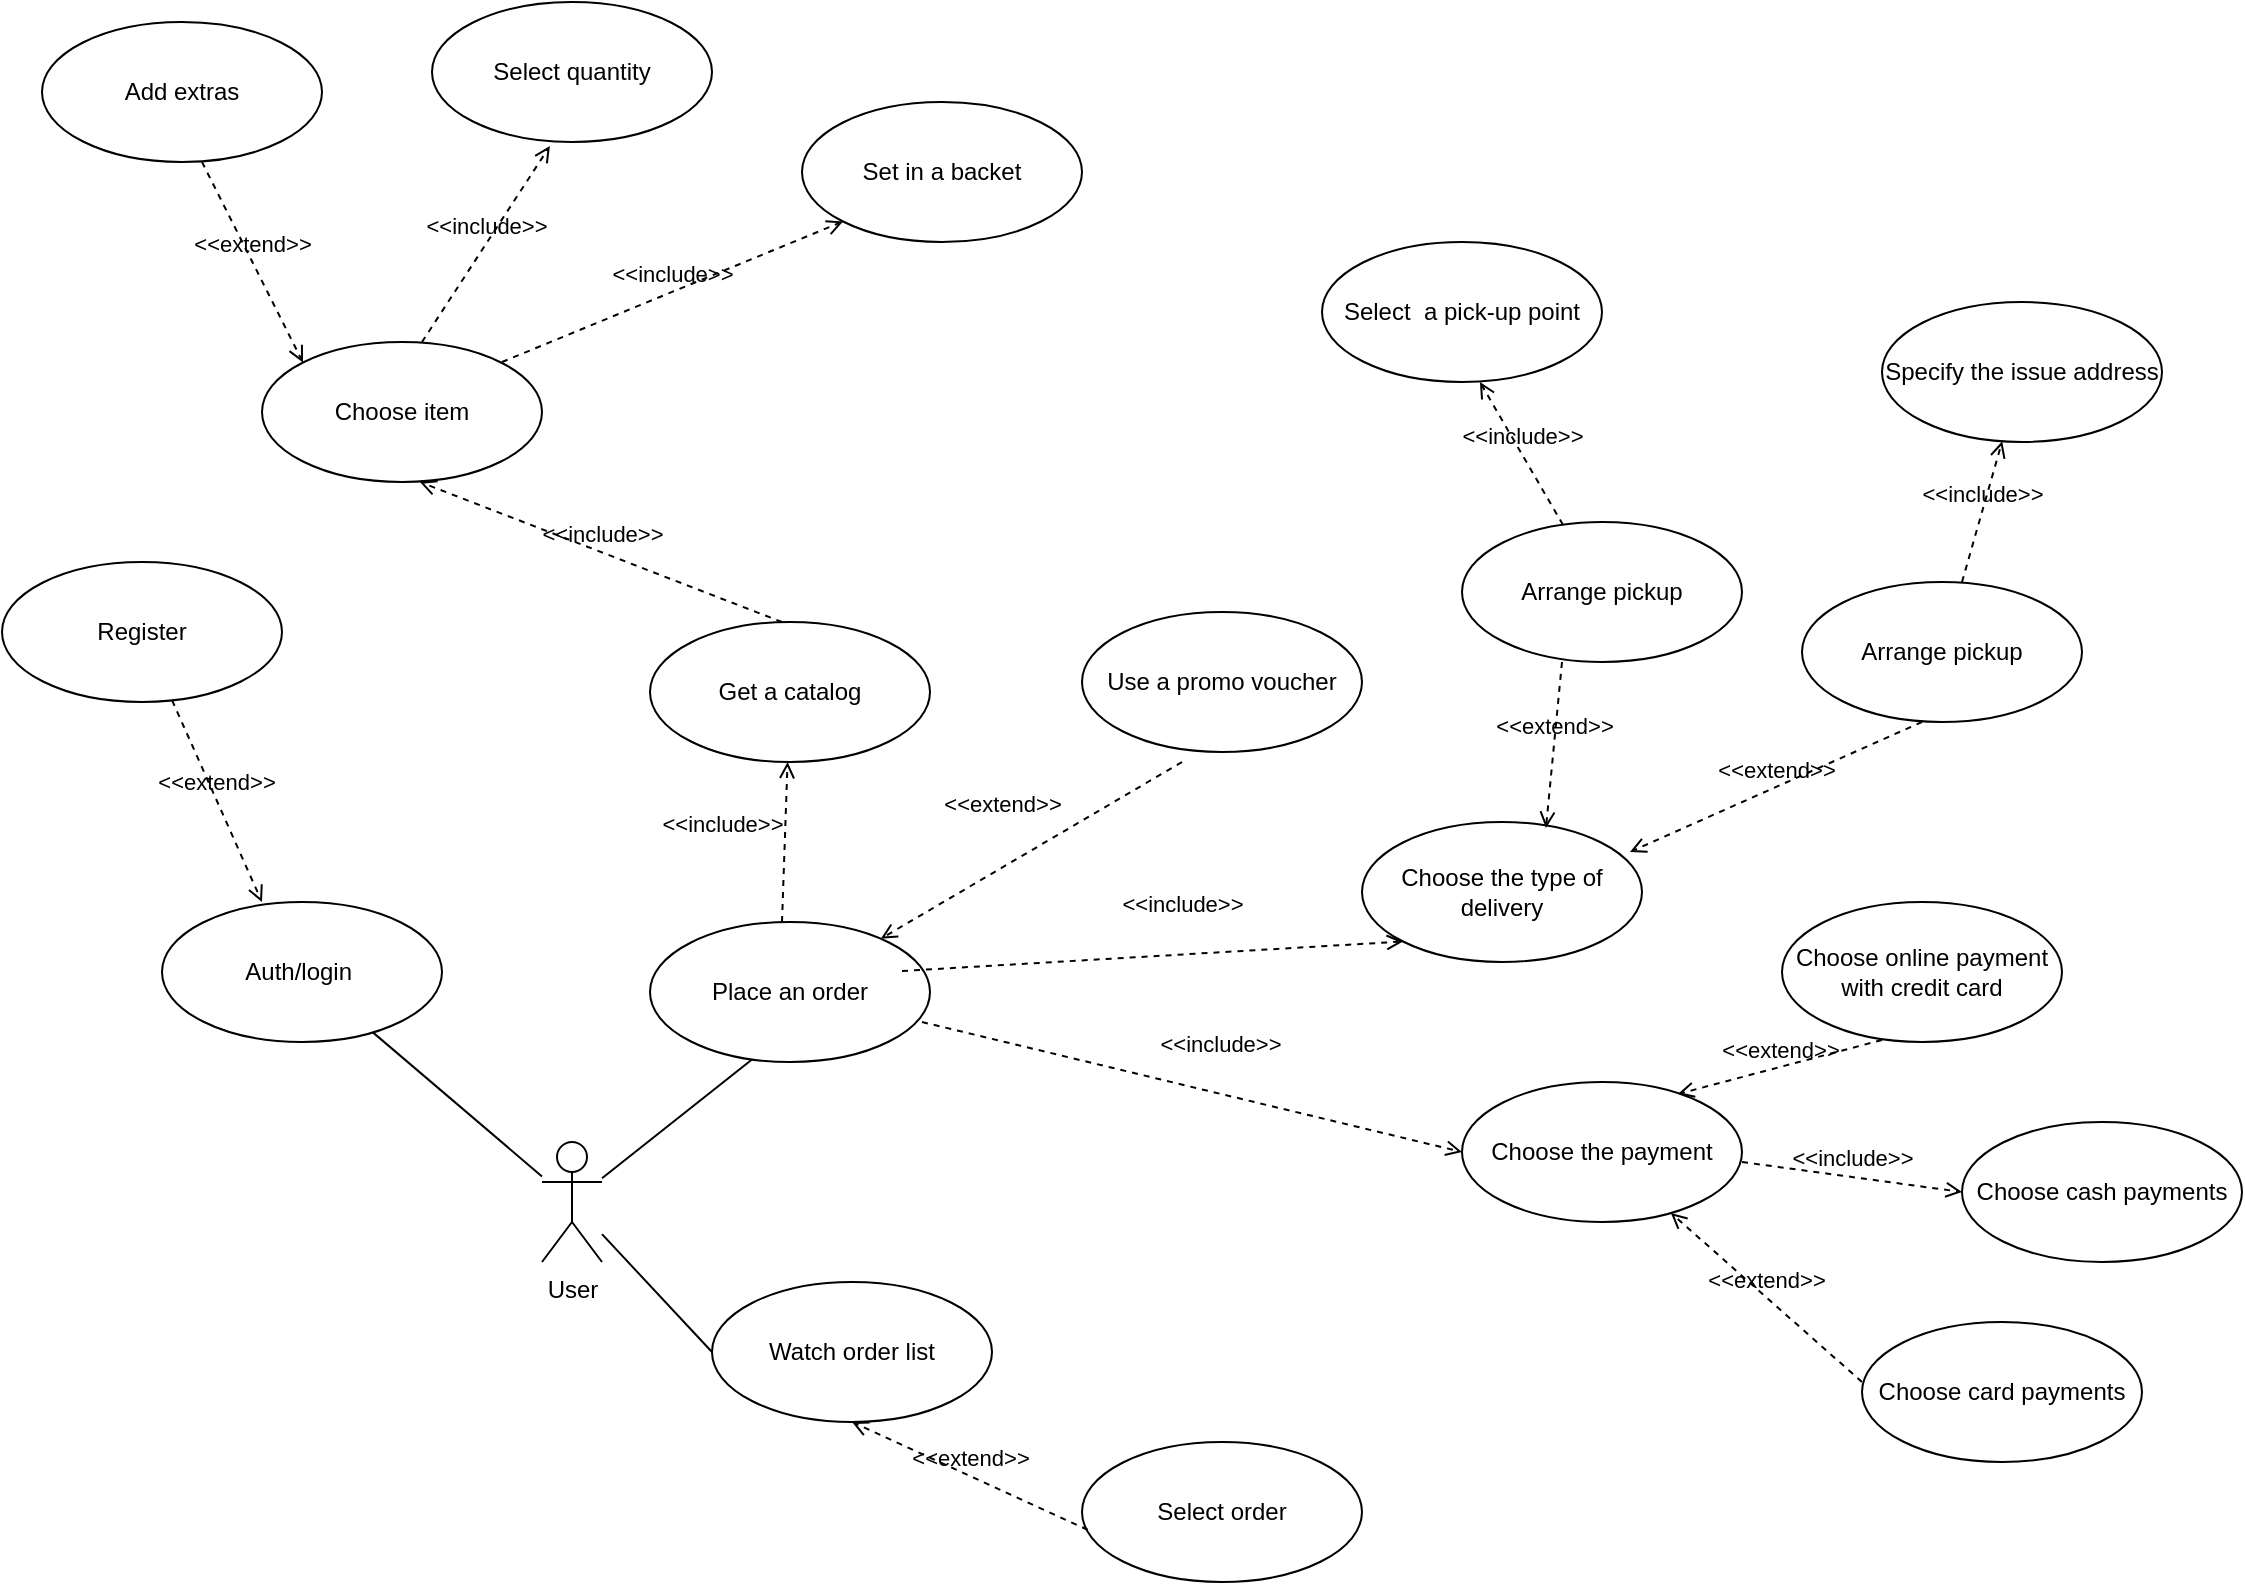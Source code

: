<mxfile version="19.0.3" type="device"><diagram id="agzxojyKLHnge83Y42EF" name="Страница 1"><mxGraphModel dx="2426" dy="1432" grid="1" gridSize="10" guides="1" tooltips="1" connect="1" arrows="1" fold="1" page="1" pageScale="1" pageWidth="827" pageHeight="1169" math="0" shadow="0"><root><mxCell id="0"/><mxCell id="1" parent="0"/><mxCell id="W9Btjtr9k84sfsLpuHEh-1" style="rounded=0;orthogonalLoop=1;jettySize=auto;html=1;endArrow=none;endFill=0;" edge="1" parent="1" source="NT0B0Kvc26Z53EJBl_NT-14" target="NT0B0Kvc26Z53EJBl_NT-16"><mxGeometry relative="1" as="geometry"/></mxCell><mxCell id="W9Btjtr9k84sfsLpuHEh-3" style="edgeStyle=none;rounded=0;orthogonalLoop=1;jettySize=auto;html=1;entryX=0.371;entryY=0.971;entryDx=0;entryDy=0;entryPerimeter=0;endArrow=none;endFill=0;" edge="1" parent="1" source="NT0B0Kvc26Z53EJBl_NT-14" target="W9Btjtr9k84sfsLpuHEh-2"><mxGeometry relative="1" as="geometry"/></mxCell><mxCell id="W9Btjtr9k84sfsLpuHEh-41" style="edgeStyle=none;rounded=0;orthogonalLoop=1;jettySize=auto;html=1;entryX=0;entryY=0.5;entryDx=0;entryDy=0;endArrow=none;endFill=0;" edge="1" parent="1" source="NT0B0Kvc26Z53EJBl_NT-14" target="W9Btjtr9k84sfsLpuHEh-40"><mxGeometry relative="1" as="geometry"/></mxCell><mxCell id="NT0B0Kvc26Z53EJBl_NT-14" value="User" style="shape=umlActor;verticalLabelPosition=bottom;verticalAlign=top;html=1;" parent="1" vertex="1"><mxGeometry x="290" y="780" width="30" height="60" as="geometry"/></mxCell><mxCell id="NT0B0Kvc26Z53EJBl_NT-16" value="Auth/login&amp;nbsp;" style="ellipse;whiteSpace=wrap;html=1;" parent="1" vertex="1"><mxGeometry x="100" y="660" width="140" height="70" as="geometry"/></mxCell><mxCell id="NT0B0Kvc26Z53EJBl_NT-18" value="Register" style="ellipse;whiteSpace=wrap;html=1;" parent="1" vertex="1"><mxGeometry x="20" y="490" width="140" height="70" as="geometry"/></mxCell><mxCell id="W9Btjtr9k84sfsLpuHEh-2" value="Place an order" style="ellipse;whiteSpace=wrap;html=1;" vertex="1" parent="1"><mxGeometry x="344" y="670" width="140" height="70" as="geometry"/></mxCell><mxCell id="W9Btjtr9k84sfsLpuHEh-4" value="Get a catalog" style="ellipse;whiteSpace=wrap;html=1;" vertex="1" parent="1"><mxGeometry x="344" y="520" width="140" height="70" as="geometry"/></mxCell><mxCell id="W9Btjtr9k84sfsLpuHEh-5" value="&amp;lt;&amp;lt;include&amp;gt;&amp;gt;" style="html=1;verticalAlign=bottom;labelBackgroundColor=none;endArrow=open;endFill=0;dashed=1;rounded=0;" edge="1" parent="1" target="W9Btjtr9k84sfsLpuHEh-4"><mxGeometry x="-0.027" y="31" width="160" relative="1" as="geometry"><mxPoint x="410" y="670" as="sourcePoint"/><mxPoint x="570" y="670" as="targetPoint"/><mxPoint as="offset"/></mxGeometry></mxCell><mxCell id="W9Btjtr9k84sfsLpuHEh-6" value="&amp;lt;&amp;lt;extend&amp;gt;&amp;gt;" style="html=1;verticalAlign=bottom;labelBackgroundColor=none;endArrow=open;endFill=0;dashed=1;rounded=0;entryX=0.357;entryY=0;entryDx=0;entryDy=0;entryPerimeter=0;" edge="1" parent="1" source="NT0B0Kvc26Z53EJBl_NT-18" target="NT0B0Kvc26Z53EJBl_NT-16"><mxGeometry width="160" relative="1" as="geometry"><mxPoint x="110" y="600" as="sourcePoint"/><mxPoint x="270" y="600" as="targetPoint"/></mxGeometry></mxCell><mxCell id="W9Btjtr9k84sfsLpuHEh-7" value="Choose item" style="ellipse;whiteSpace=wrap;html=1;" vertex="1" parent="1"><mxGeometry x="150" y="380" width="140" height="70" as="geometry"/></mxCell><mxCell id="W9Btjtr9k84sfsLpuHEh-8" value="&amp;lt;&amp;lt;include&amp;gt;&amp;gt;" style="html=1;verticalAlign=bottom;labelBackgroundColor=none;endArrow=open;endFill=0;dashed=1;rounded=0;entryX=0.564;entryY=1;entryDx=0;entryDy=0;entryPerimeter=0;" edge="1" parent="1" target="W9Btjtr9k84sfsLpuHEh-7"><mxGeometry width="160" relative="1" as="geometry"><mxPoint x="410" y="520" as="sourcePoint"/><mxPoint x="570" y="520" as="targetPoint"/></mxGeometry></mxCell><mxCell id="W9Btjtr9k84sfsLpuHEh-9" value="Set in a backet" style="ellipse;whiteSpace=wrap;html=1;" vertex="1" parent="1"><mxGeometry x="420" y="260" width="140" height="70" as="geometry"/></mxCell><mxCell id="W9Btjtr9k84sfsLpuHEh-11" value="Use a promo voucher" style="ellipse;whiteSpace=wrap;html=1;" vertex="1" parent="1"><mxGeometry x="560" y="515" width="140" height="70" as="geometry"/></mxCell><mxCell id="W9Btjtr9k84sfsLpuHEh-12" value="&amp;lt;&amp;lt;extend&amp;gt;&amp;gt;" style="html=1;verticalAlign=bottom;labelBackgroundColor=none;endArrow=open;endFill=0;dashed=1;rounded=0;" edge="1" parent="1" target="W9Btjtr9k84sfsLpuHEh-2"><mxGeometry x="0.063" y="-20" width="160" relative="1" as="geometry"><mxPoint x="610" y="590" as="sourcePoint"/><mxPoint x="770" y="590" as="targetPoint"/><mxPoint as="offset"/></mxGeometry></mxCell><mxCell id="W9Btjtr9k84sfsLpuHEh-13" value="Choose the type of delivery" style="ellipse;whiteSpace=wrap;html=1;" vertex="1" parent="1"><mxGeometry x="700" y="620" width="140" height="70" as="geometry"/></mxCell><mxCell id="W9Btjtr9k84sfsLpuHEh-14" value="&amp;lt;&amp;lt;include&amp;gt;&amp;gt;" style="html=1;verticalAlign=bottom;labelBackgroundColor=none;endArrow=open;endFill=0;dashed=1;rounded=0;entryX=0;entryY=1;entryDx=0;entryDy=0;" edge="1" parent="1" target="W9Btjtr9k84sfsLpuHEh-13"><mxGeometry x="0.125" y="16" width="160" relative="1" as="geometry"><mxPoint x="470" y="694.5" as="sourcePoint"/><mxPoint x="630" y="694.5" as="targetPoint"/><mxPoint as="offset"/></mxGeometry></mxCell><mxCell id="W9Btjtr9k84sfsLpuHEh-15" value="Choose the payment" style="ellipse;whiteSpace=wrap;html=1;" vertex="1" parent="1"><mxGeometry x="750" y="750" width="140" height="70" as="geometry"/></mxCell><mxCell id="W9Btjtr9k84sfsLpuHEh-16" value="&amp;lt;&amp;lt;include&amp;gt;&amp;gt;" style="html=1;verticalAlign=bottom;labelBackgroundColor=none;endArrow=open;endFill=0;dashed=1;rounded=0;entryX=0;entryY=0.5;entryDx=0;entryDy=0;" edge="1" parent="1" target="W9Btjtr9k84sfsLpuHEh-15"><mxGeometry x="0.084" y="16" width="160" relative="1" as="geometry"><mxPoint x="480" y="720" as="sourcePoint"/><mxPoint x="640" y="720" as="targetPoint"/><mxPoint x="-1" as="offset"/></mxGeometry></mxCell><mxCell id="W9Btjtr9k84sfsLpuHEh-17" value="Arrange pickup" style="ellipse;whiteSpace=wrap;html=1;" vertex="1" parent="1"><mxGeometry x="750" y="470" width="140" height="70" as="geometry"/></mxCell><mxCell id="W9Btjtr9k84sfsLpuHEh-18" value="&amp;lt;&amp;lt;extend&amp;gt;&amp;gt;" style="html=1;verticalAlign=bottom;labelBackgroundColor=none;endArrow=open;endFill=0;dashed=1;rounded=0;entryX=0.657;entryY=0.043;entryDx=0;entryDy=0;entryPerimeter=0;" edge="1" parent="1" target="W9Btjtr9k84sfsLpuHEh-13"><mxGeometry width="160" relative="1" as="geometry"><mxPoint x="800" y="540" as="sourcePoint"/><mxPoint x="960" y="540" as="targetPoint"/></mxGeometry></mxCell><mxCell id="W9Btjtr9k84sfsLpuHEh-19" value="Arrange pickup" style="ellipse;whiteSpace=wrap;html=1;" vertex="1" parent="1"><mxGeometry x="920" y="500" width="140" height="70" as="geometry"/></mxCell><mxCell id="W9Btjtr9k84sfsLpuHEh-20" value="&amp;lt;&amp;lt;extend&amp;gt;&amp;gt;" style="html=1;verticalAlign=bottom;labelBackgroundColor=none;endArrow=open;endFill=0;dashed=1;rounded=0;entryX=0.957;entryY=0.214;entryDx=0;entryDy=0;entryPerimeter=0;" edge="1" parent="1" target="W9Btjtr9k84sfsLpuHEh-13"><mxGeometry width="160" relative="1" as="geometry"><mxPoint x="980" y="570" as="sourcePoint"/><mxPoint x="1140" y="570" as="targetPoint"/></mxGeometry></mxCell><mxCell id="W9Btjtr9k84sfsLpuHEh-21" value="Select&amp;nbsp; a pick-up point" style="ellipse;whiteSpace=wrap;html=1;" vertex="1" parent="1"><mxGeometry x="680" y="330" width="140" height="70" as="geometry"/></mxCell><mxCell id="W9Btjtr9k84sfsLpuHEh-22" value="&amp;lt;&amp;lt;include&amp;gt;&amp;gt;" style="html=1;verticalAlign=bottom;labelBackgroundColor=none;endArrow=open;endFill=0;dashed=1;rounded=0;entryX=0.564;entryY=1;entryDx=0;entryDy=0;entryPerimeter=0;" edge="1" parent="1" source="W9Btjtr9k84sfsLpuHEh-17" target="W9Btjtr9k84sfsLpuHEh-21"><mxGeometry width="160" relative="1" as="geometry"><mxPoint x="620" y="430" as="sourcePoint"/><mxPoint x="790" y="430" as="targetPoint"/></mxGeometry></mxCell><mxCell id="W9Btjtr9k84sfsLpuHEh-23" value="Specify the issue address" style="ellipse;whiteSpace=wrap;html=1;" vertex="1" parent="1"><mxGeometry x="960" y="360" width="140" height="70" as="geometry"/></mxCell><mxCell id="W9Btjtr9k84sfsLpuHEh-24" value="&amp;lt;&amp;lt;include&amp;gt;&amp;gt;" style="html=1;verticalAlign=bottom;labelBackgroundColor=none;endArrow=open;endFill=0;dashed=1;rounded=0;" edge="1" parent="1" target="W9Btjtr9k84sfsLpuHEh-23"><mxGeometry width="160" relative="1" as="geometry"><mxPoint x="1000" y="500" as="sourcePoint"/><mxPoint x="1160" y="500" as="targetPoint"/></mxGeometry></mxCell><mxCell id="W9Btjtr9k84sfsLpuHEh-25" value="Choose online payment with credit card" style="ellipse;whiteSpace=wrap;html=1;" vertex="1" parent="1"><mxGeometry x="910" y="660" width="140" height="70" as="geometry"/></mxCell><mxCell id="W9Btjtr9k84sfsLpuHEh-26" value="&amp;lt;&amp;lt;extend&amp;gt;&amp;gt;" style="html=1;verticalAlign=bottom;labelBackgroundColor=none;endArrow=open;endFill=0;dashed=1;rounded=0;entryX=0.771;entryY=0.086;entryDx=0;entryDy=0;entryPerimeter=0;" edge="1" parent="1" target="W9Btjtr9k84sfsLpuHEh-15"><mxGeometry width="160" relative="1" as="geometry"><mxPoint x="960" y="729" as="sourcePoint"/><mxPoint x="1120" y="729" as="targetPoint"/></mxGeometry></mxCell><mxCell id="W9Btjtr9k84sfsLpuHEh-27" value="Choose cash payments" style="ellipse;whiteSpace=wrap;html=1;" vertex="1" parent="1"><mxGeometry x="1000" y="770" width="140" height="70" as="geometry"/></mxCell><mxCell id="W9Btjtr9k84sfsLpuHEh-28" value="&amp;lt;&amp;lt;include&amp;gt;&amp;gt;" style="html=1;verticalAlign=bottom;labelBackgroundColor=none;endArrow=open;endFill=0;dashed=1;rounded=0;entryX=0;entryY=0.5;entryDx=0;entryDy=0;" edge="1" parent="1" target="W9Btjtr9k84sfsLpuHEh-27"><mxGeometry width="160" relative="1" as="geometry"><mxPoint x="890" y="790" as="sourcePoint"/><mxPoint x="1050" y="790" as="targetPoint"/></mxGeometry></mxCell><mxCell id="W9Btjtr9k84sfsLpuHEh-29" value="Choose card payments" style="ellipse;whiteSpace=wrap;html=1;" vertex="1" parent="1"><mxGeometry x="950" y="870" width="140" height="70" as="geometry"/></mxCell><mxCell id="W9Btjtr9k84sfsLpuHEh-32" value="&amp;lt;&amp;lt;extend&amp;gt;&amp;gt;" style="html=1;verticalAlign=bottom;labelBackgroundColor=none;endArrow=open;endFill=0;dashed=1;rounded=0;" edge="1" parent="1" target="W9Btjtr9k84sfsLpuHEh-15"><mxGeometry width="160" relative="1" as="geometry"><mxPoint x="950" y="900" as="sourcePoint"/><mxPoint x="1110" y="900" as="targetPoint"/></mxGeometry></mxCell><mxCell id="W9Btjtr9k84sfsLpuHEh-33" value="Add extras" style="ellipse;whiteSpace=wrap;html=1;" vertex="1" parent="1"><mxGeometry x="40" y="220" width="140" height="70" as="geometry"/></mxCell><mxCell id="W9Btjtr9k84sfsLpuHEh-35" value="&amp;lt;&amp;lt;extend&amp;gt;&amp;gt;" style="html=1;verticalAlign=bottom;labelBackgroundColor=none;endArrow=open;endFill=0;dashed=1;rounded=0;entryX=0;entryY=0;entryDx=0;entryDy=0;" edge="1" parent="1" target="W9Btjtr9k84sfsLpuHEh-7"><mxGeometry width="160" relative="1" as="geometry"><mxPoint x="120" y="290" as="sourcePoint"/><mxPoint x="280" y="290" as="targetPoint"/></mxGeometry></mxCell><mxCell id="W9Btjtr9k84sfsLpuHEh-36" value="Select quantity" style="ellipse;whiteSpace=wrap;html=1;" vertex="1" parent="1"><mxGeometry x="235" y="210" width="140" height="70" as="geometry"/></mxCell><mxCell id="W9Btjtr9k84sfsLpuHEh-38" value="&amp;lt;&amp;lt;include&amp;gt;&amp;gt;" style="html=1;verticalAlign=bottom;labelBackgroundColor=none;endArrow=open;endFill=0;dashed=1;rounded=0;entryX=0;entryY=1;entryDx=0;entryDy=0;" edge="1" parent="1" target="W9Btjtr9k84sfsLpuHEh-9"><mxGeometry width="160" relative="1" as="geometry"><mxPoint x="270" y="390" as="sourcePoint"/><mxPoint x="430" y="390" as="targetPoint"/></mxGeometry></mxCell><mxCell id="W9Btjtr9k84sfsLpuHEh-39" value="&amp;lt;&amp;lt;include&amp;gt;&amp;gt;" style="html=1;verticalAlign=bottom;labelBackgroundColor=none;endArrow=open;endFill=0;dashed=1;rounded=0;entryX=0.421;entryY=1.029;entryDx=0;entryDy=0;entryPerimeter=0;" edge="1" parent="1" target="W9Btjtr9k84sfsLpuHEh-36"><mxGeometry width="160" relative="1" as="geometry"><mxPoint x="230" y="380" as="sourcePoint"/><mxPoint x="390" y="380" as="targetPoint"/></mxGeometry></mxCell><mxCell id="W9Btjtr9k84sfsLpuHEh-40" value="Watch order list" style="ellipse;whiteSpace=wrap;html=1;" vertex="1" parent="1"><mxGeometry x="375" y="850" width="140" height="70" as="geometry"/></mxCell><mxCell id="W9Btjtr9k84sfsLpuHEh-42" value="Select order" style="ellipse;whiteSpace=wrap;html=1;" vertex="1" parent="1"><mxGeometry x="560" y="930" width="140" height="70" as="geometry"/></mxCell><mxCell id="W9Btjtr9k84sfsLpuHEh-43" value="&amp;lt;&amp;lt;extend&amp;gt;&amp;gt;" style="html=1;verticalAlign=bottom;labelBackgroundColor=none;endArrow=open;endFill=0;dashed=1;rounded=0;entryX=0.5;entryY=1;entryDx=0;entryDy=0;exitX=0.02;exitY=0.627;exitDx=0;exitDy=0;exitPerimeter=0;" edge="1" parent="1" source="W9Btjtr9k84sfsLpuHEh-42" target="W9Btjtr9k84sfsLpuHEh-40"><mxGeometry width="160" relative="1" as="geometry"><mxPoint x="470" y="940" as="sourcePoint"/><mxPoint x="630" y="940" as="targetPoint"/></mxGeometry></mxCell></root></mxGraphModel></diagram></mxfile>